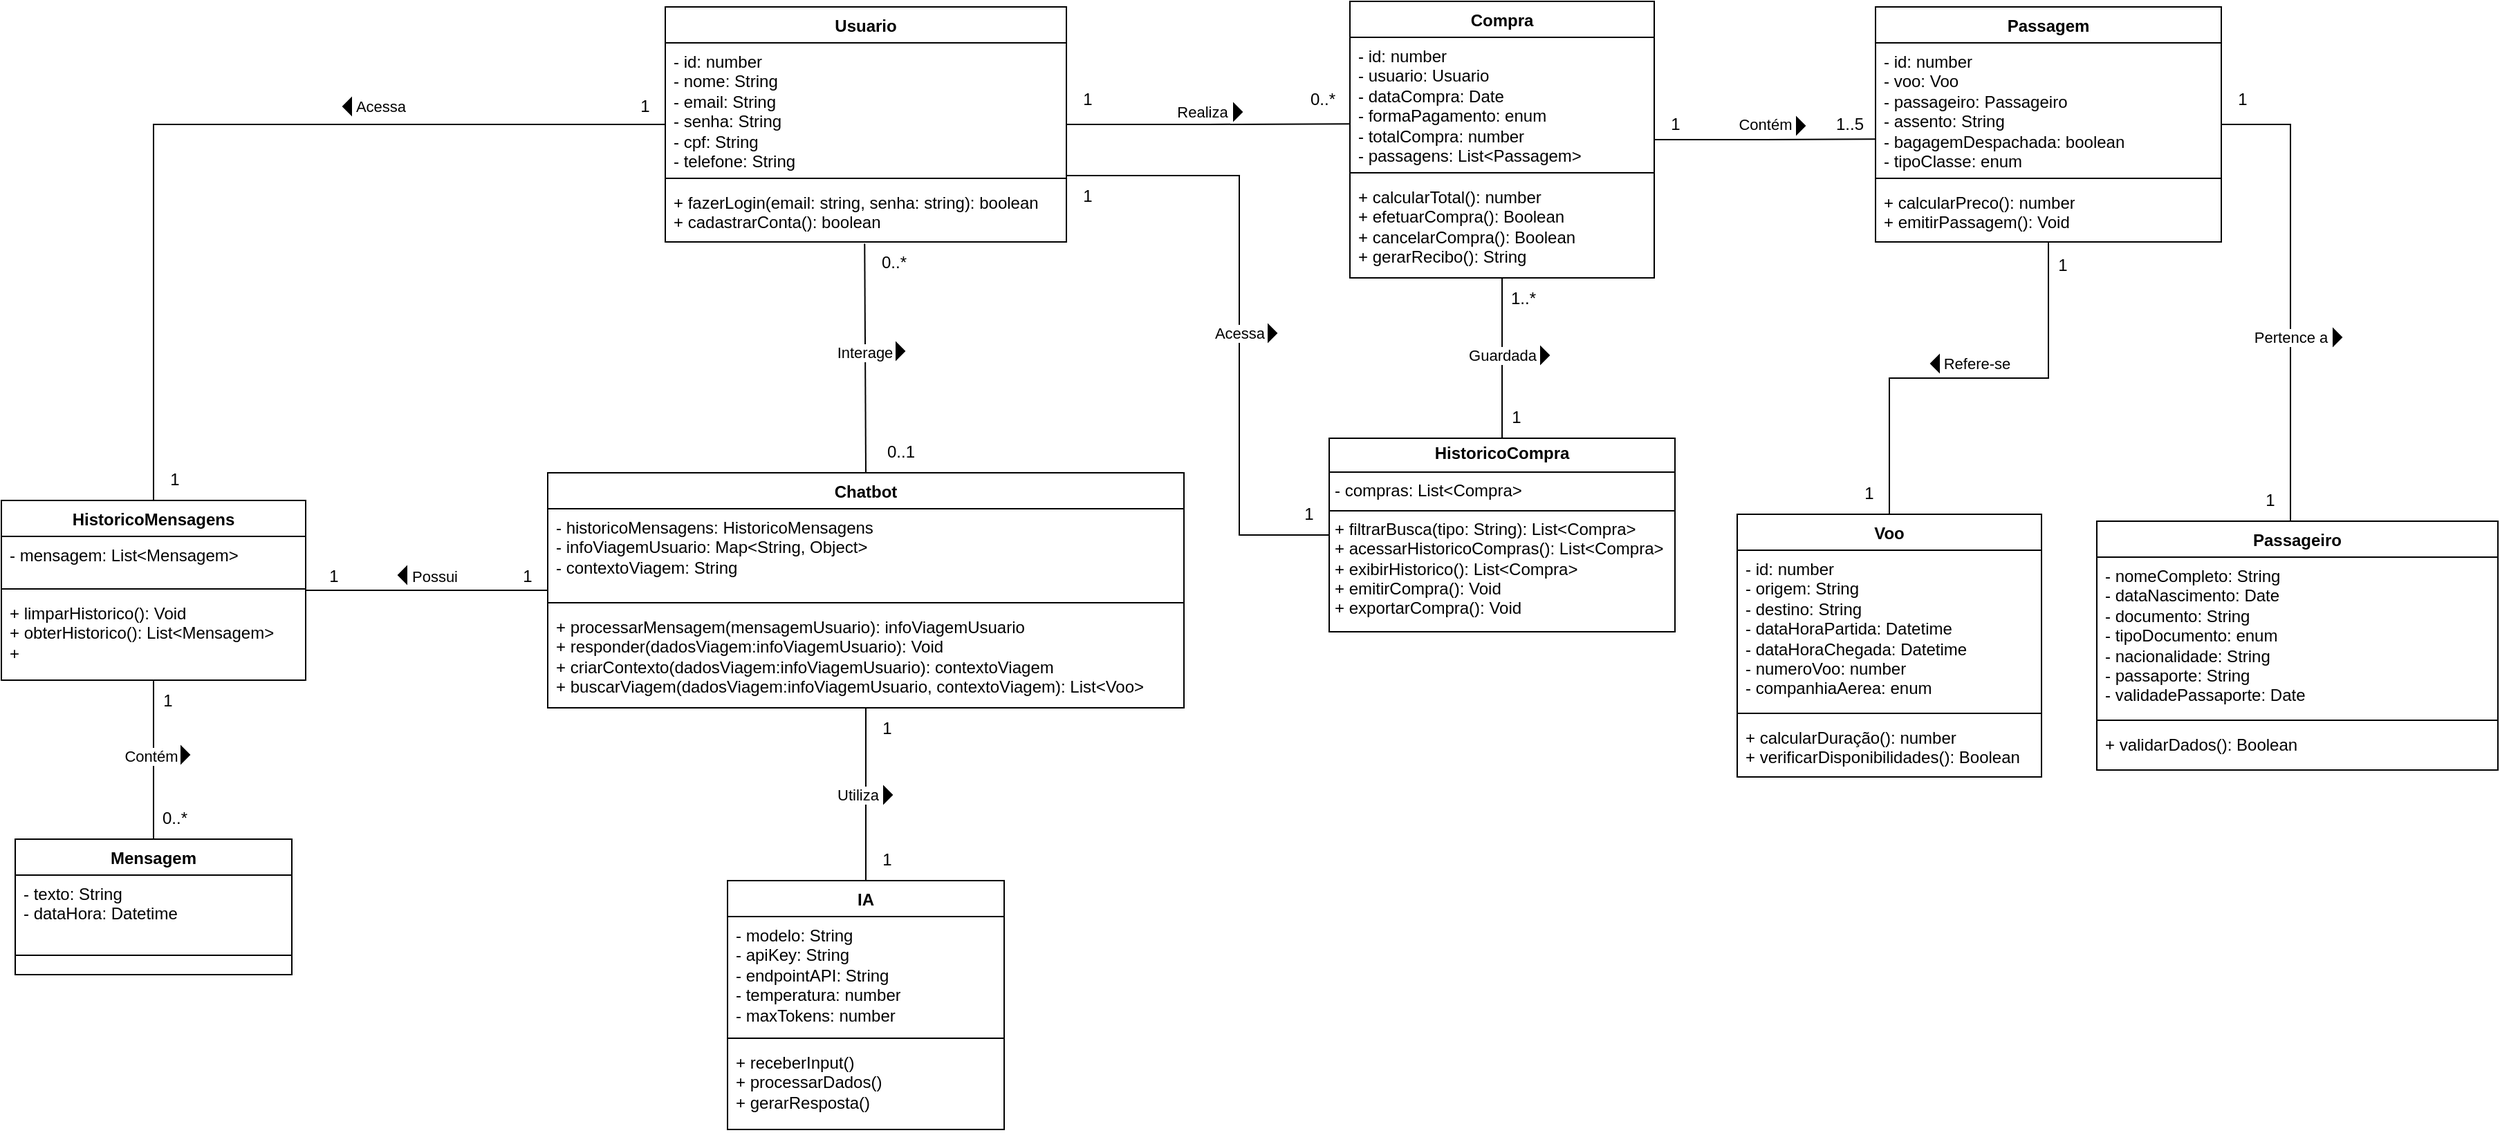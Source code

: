 <mxfile version="27.1.5">
  <diagram name="Página-1" id="GmvuqF1OdSOMirBc_f6E">
    <mxGraphModel grid="1" page="1" gridSize="10" guides="1" tooltips="1" connect="1" arrows="1" fold="1" pageScale="1" pageWidth="1169" pageHeight="827" math="0" shadow="0">
      <root>
        <mxCell id="0" />
        <mxCell id="1" parent="0" />
        <mxCell id="3cWPkGxRJfWi0XCL2gQE-1" style="edgeStyle=orthogonalEdgeStyle;rounded=0;orthogonalLoop=1;jettySize=auto;html=1;entryX=0;entryY=0.5;entryDx=0;entryDy=0;endArrow=none;startFill=0;" edge="1" parent="1" source="Q5MAi-lq6NIYB32xASos-1" target="i9rrPDNVK3KsX7vN8cC8-2">
          <mxGeometry relative="1" as="geometry">
            <Array as="points">
              <mxPoint x="400" y="160" />
              <mxPoint x="400" y="420" />
            </Array>
          </mxGeometry>
        </mxCell>
        <mxCell id="3cWPkGxRJfWi0XCL2gQE-2" value="Acessa" style="edgeLabel;html=1;align=center;verticalAlign=middle;resizable=0;points=[];" connectable="0" vertex="1" parent="3cWPkGxRJfWi0XCL2gQE-1">
          <mxGeometry x="0.06" relative="1" as="geometry">
            <mxPoint as="offset" />
          </mxGeometry>
        </mxCell>
        <mxCell id="3cWPkGxRJfWi0XCL2gQE-17" style="edgeStyle=orthogonalEdgeStyle;rounded=0;orthogonalLoop=1;jettySize=auto;html=1;entryX=0.5;entryY=0;entryDx=0;entryDy=0;endArrow=none;startFill=0;" edge="1" parent="1" source="Q5MAi-lq6NIYB32xASos-1" target="3cWPkGxRJfWi0XCL2gQE-6">
          <mxGeometry relative="1" as="geometry" />
        </mxCell>
        <mxCell id="Q5MAi-lq6NIYB32xASos-1" value="Usuario" style="swimlane;fontStyle=1;align=center;verticalAlign=top;childLayout=stackLayout;horizontal=1;startSize=26;horizontalStack=0;resizeParent=1;resizeParentMax=0;resizeLast=0;collapsible=1;marginBottom=0;whiteSpace=wrap;html=1;" vertex="1" parent="1">
          <mxGeometry x="-15" y="38" width="290" height="170" as="geometry" />
        </mxCell>
        <mxCell id="Q5MAi-lq6NIYB32xASos-2" value="- id: number&lt;br&gt;- nome: String&lt;div&gt;- email: String&lt;/div&gt;&lt;div&gt;- senha: String&lt;/div&gt;&lt;div&gt;- cpf: String&lt;/div&gt;&lt;div&gt;- telefone: String&lt;/div&gt;" style="text;strokeColor=none;fillColor=none;align=left;verticalAlign=top;spacingLeft=4;spacingRight=4;overflow=hidden;rotatable=0;points=[[0,0.5],[1,0.5]];portConstraint=eastwest;whiteSpace=wrap;html=1;" vertex="1" parent="Q5MAi-lq6NIYB32xASos-1">
          <mxGeometry y="26" width="290" height="94" as="geometry" />
        </mxCell>
        <mxCell id="Q5MAi-lq6NIYB32xASos-3" value="" style="line;strokeWidth=1;fillColor=none;align=left;verticalAlign=middle;spacingTop=-1;spacingLeft=3;spacingRight=3;rotatable=0;labelPosition=right;points=[];portConstraint=eastwest;strokeColor=inherit;" vertex="1" parent="Q5MAi-lq6NIYB32xASos-1">
          <mxGeometry y="120" width="290" height="8" as="geometry" />
        </mxCell>
        <mxCell id="Q5MAi-lq6NIYB32xASos-4" value="&lt;div&gt;+ fazerLogin(email: string, senha: string): boolean&lt;div&gt;+ cadastrarConta(): boolean&lt;/div&gt;&lt;/div&gt;" style="text;strokeColor=none;fillColor=none;align=left;verticalAlign=top;spacingLeft=4;spacingRight=4;overflow=hidden;rotatable=0;points=[[0,0.5],[1,0.5]];portConstraint=eastwest;whiteSpace=wrap;html=1;" vertex="1" parent="Q5MAi-lq6NIYB32xASos-1">
          <mxGeometry y="128" width="290" height="42" as="geometry" />
        </mxCell>
        <mxCell id="Q5MAi-lq6NIYB32xASos-5" value="Voo" style="swimlane;fontStyle=1;align=center;verticalAlign=top;childLayout=stackLayout;horizontal=1;startSize=26;horizontalStack=0;resizeParent=1;resizeParentMax=0;resizeLast=0;collapsible=1;marginBottom=0;whiteSpace=wrap;html=1;" vertex="1" parent="1">
          <mxGeometry x="760" y="405" width="220" height="190" as="geometry" />
        </mxCell>
        <mxCell id="Q5MAi-lq6NIYB32xASos-6" value="- id: number&lt;div&gt;- origem: String&lt;/div&gt;&lt;div&gt;- destino: String&lt;/div&gt;&lt;div&gt;- dataHoraPartida: Datetime&lt;/div&gt;&lt;div&gt;- dataHoraChegada: Datetime&lt;/div&gt;&lt;div&gt;- numeroVoo: number&lt;/div&gt;&lt;div&gt;- companhiaAerea: enum&lt;/div&gt;" style="text;strokeColor=none;fillColor=none;align=left;verticalAlign=top;spacingLeft=4;spacingRight=4;overflow=hidden;rotatable=0;points=[[0,0.5],[1,0.5]];portConstraint=eastwest;whiteSpace=wrap;html=1;" vertex="1" parent="Q5MAi-lq6NIYB32xASos-5">
          <mxGeometry y="26" width="220" height="114" as="geometry" />
        </mxCell>
        <mxCell id="Q5MAi-lq6NIYB32xASos-7" value="" style="line;strokeWidth=1;fillColor=none;align=left;verticalAlign=middle;spacingTop=-1;spacingLeft=3;spacingRight=3;rotatable=0;labelPosition=right;points=[];portConstraint=eastwest;strokeColor=inherit;" vertex="1" parent="Q5MAi-lq6NIYB32xASos-5">
          <mxGeometry y="140" width="220" height="8" as="geometry" />
        </mxCell>
        <mxCell id="Q5MAi-lq6NIYB32xASos-8" value="+ calcularDuração(): number&lt;div&gt;+ verificarDisponibilidades(): Boolean&lt;/div&gt;" style="text;strokeColor=none;fillColor=none;align=left;verticalAlign=top;spacingLeft=4;spacingRight=4;overflow=hidden;rotatable=0;points=[[0,0.5],[1,0.5]];portConstraint=eastwest;whiteSpace=wrap;html=1;" vertex="1" parent="Q5MAi-lq6NIYB32xASos-5">
          <mxGeometry y="148" width="220" height="42" as="geometry" />
        </mxCell>
        <mxCell id="jY6ZAmLdu8ql2KCNDtsJ-17" style="edgeStyle=orthogonalEdgeStyle;rounded=0;orthogonalLoop=1;jettySize=auto;html=1;endArrow=none;startFill=0;startArrow=none;endSize=6;exitX=0.5;exitY=0;exitDx=0;exitDy=0;startSize=20;" edge="1" parent="1" source="Q5MAi-lq6NIYB32xASos-5" target="Q5MAi-lq6NIYB32xASos-10">
          <mxGeometry relative="1" as="geometry" />
        </mxCell>
        <mxCell id="jY6ZAmLdu8ql2KCNDtsJ-18" value="Refere-se" style="edgeLabel;html=1;align=center;verticalAlign=middle;resizable=0;points=[];" connectable="0" vertex="1" parent="jY6ZAmLdu8ql2KCNDtsJ-17">
          <mxGeometry x="-0.041" y="2" relative="1" as="geometry">
            <mxPoint x="12" y="-9" as="offset" />
          </mxGeometry>
        </mxCell>
        <mxCell id="Q5MAi-lq6NIYB32xASos-10" value="Passagem" style="swimlane;fontStyle=1;align=center;verticalAlign=top;childLayout=stackLayout;horizontal=1;startSize=26;horizontalStack=0;resizeParent=1;resizeParentMax=0;resizeLast=0;collapsible=1;marginBottom=0;whiteSpace=wrap;html=1;" vertex="1" parent="1">
          <mxGeometry x="860" y="38" width="250" height="170" as="geometry" />
        </mxCell>
        <mxCell id="Q5MAi-lq6NIYB32xASos-11" value="- id: number&lt;div&gt;- voo: Voo&lt;br&gt;- passageiro: Passageiro&lt;div&gt;- assento: String&lt;/div&gt;&lt;div&gt;- bagagemDespachada: boolean&lt;/div&gt;&lt;div&gt;- tipoClasse: enum&lt;/div&gt;&lt;/div&gt;" style="text;strokeColor=none;fillColor=none;align=left;verticalAlign=top;spacingLeft=4;spacingRight=4;overflow=hidden;rotatable=0;points=[[0,0.5],[1,0.5]];portConstraint=eastwest;whiteSpace=wrap;html=1;" vertex="1" parent="Q5MAi-lq6NIYB32xASos-10">
          <mxGeometry y="26" width="250" height="94" as="geometry" />
        </mxCell>
        <mxCell id="Q5MAi-lq6NIYB32xASos-12" value="" style="line;strokeWidth=1;fillColor=none;align=left;verticalAlign=middle;spacingTop=-1;spacingLeft=3;spacingRight=3;rotatable=0;labelPosition=right;points=[];portConstraint=eastwest;strokeColor=inherit;" vertex="1" parent="Q5MAi-lq6NIYB32xASos-10">
          <mxGeometry y="120" width="250" height="8" as="geometry" />
        </mxCell>
        <mxCell id="Q5MAi-lq6NIYB32xASos-13" value="+ calcularPreco(): number&lt;div&gt;+ emitirPassagem(): Void&lt;/div&gt;" style="text;strokeColor=none;fillColor=none;align=left;verticalAlign=top;spacingLeft=4;spacingRight=4;overflow=hidden;rotatable=0;points=[[0,0.5],[1,0.5]];portConstraint=eastwest;whiteSpace=wrap;html=1;" vertex="1" parent="Q5MAi-lq6NIYB32xASos-10">
          <mxGeometry y="128" width="250" height="42" as="geometry" />
        </mxCell>
        <mxCell id="mdvld2s4o9efvTQjtpxf-18" style="edgeStyle=orthogonalEdgeStyle;rounded=0;orthogonalLoop=1;jettySize=auto;html=1;entryX=0.5;entryY=0;entryDx=0;entryDy=0;endArrow=none;startFill=0;" edge="1" parent="1" source="jY6ZAmLdu8ql2KCNDtsJ-1" target="i9rrPDNVK3KsX7vN8cC8-2">
          <mxGeometry relative="1" as="geometry" />
        </mxCell>
        <mxCell id="mdvld2s4o9efvTQjtpxf-21" value="Guardada" style="edgeLabel;html=1;align=center;verticalAlign=middle;resizable=0;points=[];" connectable="0" vertex="1" parent="mdvld2s4o9efvTQjtpxf-18">
          <mxGeometry x="-0.083" y="-2" relative="1" as="geometry">
            <mxPoint x="2" y="3" as="offset" />
          </mxGeometry>
        </mxCell>
        <mxCell id="jY6ZAmLdu8ql2KCNDtsJ-1" value="Compra" style="swimlane;fontStyle=1;align=center;verticalAlign=top;childLayout=stackLayout;horizontal=1;startSize=26;horizontalStack=0;resizeParent=1;resizeParentMax=0;resizeLast=0;collapsible=1;marginBottom=0;whiteSpace=wrap;html=1;" vertex="1" parent="1">
          <mxGeometry x="480" y="34" width="220" height="200" as="geometry" />
        </mxCell>
        <mxCell id="jY6ZAmLdu8ql2KCNDtsJ-2" value="&lt;div&gt;- id: number&lt;/div&gt;- usuario: Usuario&lt;div&gt;- dataCompra: Date&lt;/div&gt;&lt;div&gt;- formaPagamento: enum&lt;/div&gt;&lt;div&gt;- totalCompra: number&lt;/div&gt;&lt;div&gt;- passagens: List&amp;lt;Passagem&amp;gt;&lt;/div&gt;" style="text;strokeColor=none;fillColor=none;align=left;verticalAlign=top;spacingLeft=4;spacingRight=4;overflow=hidden;rotatable=0;points=[[0,0.5],[1,0.5]];portConstraint=eastwest;whiteSpace=wrap;html=1;" vertex="1" parent="jY6ZAmLdu8ql2KCNDtsJ-1">
          <mxGeometry y="26" width="220" height="94" as="geometry" />
        </mxCell>
        <mxCell id="jY6ZAmLdu8ql2KCNDtsJ-3" value="" style="line;strokeWidth=1;fillColor=none;align=left;verticalAlign=middle;spacingTop=-1;spacingLeft=3;spacingRight=3;rotatable=0;labelPosition=right;points=[];portConstraint=eastwest;strokeColor=inherit;" vertex="1" parent="jY6ZAmLdu8ql2KCNDtsJ-1">
          <mxGeometry y="120" width="220" height="8" as="geometry" />
        </mxCell>
        <mxCell id="jY6ZAmLdu8ql2KCNDtsJ-4" value="+ calcularTotal(): number&lt;div&gt;+ efetuarCompra(): Boolean&lt;br&gt;+ cancelarCompra(): Boolean&lt;/div&gt;&lt;div&gt;+ gerarRecibo(): String&lt;/div&gt;" style="text;strokeColor=none;fillColor=none;align=left;verticalAlign=top;spacingLeft=4;spacingRight=4;overflow=hidden;rotatable=0;points=[[0,0.5],[1,0.5]];portConstraint=eastwest;whiteSpace=wrap;html=1;" vertex="1" parent="jY6ZAmLdu8ql2KCNDtsJ-1">
          <mxGeometry y="128" width="220" height="72" as="geometry" />
        </mxCell>
        <mxCell id="jY6ZAmLdu8ql2KCNDtsJ-5" style="edgeStyle=orthogonalEdgeStyle;rounded=0;orthogonalLoop=1;jettySize=auto;html=1;entryX=0;entryY=0.666;entryDx=0;entryDy=0;entryPerimeter=0;endArrow=none;startFill=0;endFill=1;startArrow=none;endSize=6;startSize=20;" edge="1" parent="1" source="Q5MAi-lq6NIYB32xASos-1" target="jY6ZAmLdu8ql2KCNDtsJ-2">
          <mxGeometry relative="1" as="geometry" />
        </mxCell>
        <mxCell id="jY6ZAmLdu8ql2KCNDtsJ-6" value="Realiza" style="edgeLabel;html=1;align=center;verticalAlign=middle;resizable=0;points=[];" connectable="0" vertex="1" parent="jY6ZAmLdu8ql2KCNDtsJ-5">
          <mxGeometry x="0.171" y="-3" relative="1" as="geometry">
            <mxPoint x="-22" y="-12" as="offset" />
          </mxGeometry>
        </mxCell>
        <mxCell id="jY6ZAmLdu8ql2KCNDtsJ-8" value="0..*" style="text;html=1;align=center;verticalAlign=middle;resizable=0;points=[];autosize=1;strokeColor=none;fillColor=none;" vertex="1" parent="1">
          <mxGeometry x="440" y="90" width="40" height="30" as="geometry" />
        </mxCell>
        <mxCell id="jY6ZAmLdu8ql2KCNDtsJ-9" value="1" style="text;html=1;align=center;verticalAlign=middle;resizable=0;points=[];autosize=1;strokeColor=none;fillColor=none;" vertex="1" parent="1">
          <mxGeometry x="275" y="90" width="30" height="30" as="geometry" />
        </mxCell>
        <mxCell id="jY6ZAmLdu8ql2KCNDtsJ-10" style="edgeStyle=orthogonalEdgeStyle;rounded=0;orthogonalLoop=1;jettySize=auto;html=1;entryX=-0.001;entryY=0.741;entryDx=0;entryDy=0;entryPerimeter=0;endArrow=none;startFill=0;endFill=1;startArrow=none;endSize=20;startSize=20;" edge="1" parent="1" source="jY6ZAmLdu8ql2KCNDtsJ-1" target="Q5MAi-lq6NIYB32xASos-11">
          <mxGeometry relative="1" as="geometry" />
        </mxCell>
        <mxCell id="jY6ZAmLdu8ql2KCNDtsJ-11" value="Contém" style="edgeLabel;html=1;align=center;verticalAlign=middle;resizable=0;points=[];" connectable="0" vertex="1" parent="jY6ZAmLdu8ql2KCNDtsJ-10">
          <mxGeometry x="-0.027" y="-1" relative="1" as="geometry">
            <mxPoint x="2" y="-12" as="offset" />
          </mxGeometry>
        </mxCell>
        <mxCell id="jY6ZAmLdu8ql2KCNDtsJ-12" value="1..5" style="text;html=1;align=center;verticalAlign=middle;resizable=0;points=[];autosize=1;strokeColor=none;fillColor=none;" vertex="1" parent="1">
          <mxGeometry x="821" y="108" width="40" height="30" as="geometry" />
        </mxCell>
        <mxCell id="jY6ZAmLdu8ql2KCNDtsJ-13" value="1" style="text;html=1;align=center;verticalAlign=middle;resizable=0;points=[];autosize=1;strokeColor=none;fillColor=none;" vertex="1" parent="1">
          <mxGeometry x="700" y="108" width="30" height="30" as="geometry" />
        </mxCell>
        <mxCell id="jY6ZAmLdu8ql2KCNDtsJ-19" value="1" style="text;html=1;align=center;verticalAlign=middle;resizable=0;points=[];autosize=1;strokeColor=none;fillColor=none;" vertex="1" parent="1">
          <mxGeometry x="840" y="375" width="30" height="30" as="geometry" />
        </mxCell>
        <mxCell id="jY6ZAmLdu8ql2KCNDtsJ-20" value="1" style="text;html=1;align=center;verticalAlign=middle;resizable=0;points=[];autosize=1;strokeColor=none;fillColor=none;" vertex="1" parent="1">
          <mxGeometry x="980" y="210" width="30" height="30" as="geometry" />
        </mxCell>
        <mxCell id="i9rrPDNVK3KsX7vN8cC8-2" value="&lt;p style=&quot;margin:0px;margin-top:4px;text-align:center;&quot;&gt;&lt;b&gt;HistoricoCompra&lt;/b&gt;&lt;/p&gt;&lt;hr size=&quot;1&quot; style=&quot;border-style:solid;&quot;&gt;&lt;p style=&quot;margin:0px;margin-left:4px;&quot;&gt;- compras: List&amp;lt;Compra&amp;gt;&lt;/p&gt;&lt;hr size=&quot;1&quot; style=&quot;border-style:solid;&quot;&gt;&lt;p style=&quot;margin:0px;margin-left:4px;&quot;&gt;+ filtrarBusca(tipo: String): List&amp;lt;Compra&amp;gt;&lt;/p&gt;&lt;p style=&quot;margin:0px;margin-left:4px;&quot;&gt;&lt;span style=&quot;background-color: transparent; color: light-dark(rgb(0, 0, 0), rgb(255, 255, 255));&quot;&gt;+ acessarHistoricoCompras(): List&amp;lt;Compra&amp;gt;&lt;/span&gt;&lt;/p&gt;&lt;p style=&quot;margin:0px;margin-left:4px;&quot;&gt;&lt;span style=&quot;background-color: transparent; color: light-dark(rgb(0, 0, 0), rgb(255, 255, 255));&quot;&gt;+ exibirHistorico(): List&amp;lt;Compra&amp;gt;&lt;/span&gt;&lt;/p&gt;&lt;p style=&quot;margin:0px;margin-left:4px;&quot;&gt;&lt;span style=&quot;background-color: transparent; color: light-dark(rgb(0, 0, 0), rgb(255, 255, 255));&quot;&gt;+ emitirCompra(): Void&lt;/span&gt;&lt;/p&gt;&lt;p style=&quot;margin:0px;margin-left:4px;&quot;&gt;&lt;span style=&quot;background-color: transparent; color: light-dark(rgb(0, 0, 0), rgb(255, 255, 255));&quot;&gt;+ exportarCompra(): Void&lt;/span&gt;&lt;/p&gt;" style="verticalAlign=top;align=left;overflow=fill;html=1;whiteSpace=wrap;" vertex="1" parent="1">
          <mxGeometry x="465" y="350" width="250" height="140" as="geometry" />
        </mxCell>
        <mxCell id="mdvld2s4o9efvTQjtpxf-1" style="edgeStyle=orthogonalEdgeStyle;rounded=0;orthogonalLoop=1;jettySize=auto;html=1;endArrow=none;startFill=0;startArrow=none;endSize=6;targetPerimeterSpacing=0;entryX=0.5;entryY=0;entryDx=0;entryDy=0;startSize=20;exitX=0.497;exitY=1.03;exitDx=0;exitDy=0;exitPerimeter=0;" edge="1" parent="1" source="Q5MAi-lq6NIYB32xASos-4" target="mdvld2s4o9efvTQjtpxf-3">
          <mxGeometry relative="1" as="geometry">
            <mxPoint x="175" y="240" as="sourcePoint" />
            <Array as="points">
              <mxPoint x="130" y="209" />
            </Array>
          </mxGeometry>
        </mxCell>
        <mxCell id="mdvld2s4o9efvTQjtpxf-2" value="Interage" style="edgeLabel;html=1;align=center;verticalAlign=middle;resizable=0;points=[];" connectable="0" vertex="1" parent="mdvld2s4o9efvTQjtpxf-1">
          <mxGeometry x="-0.054" y="-1" relative="1" as="geometry">
            <mxPoint as="offset" />
          </mxGeometry>
        </mxCell>
        <mxCell id="X1-CxGKt2aFW6-RohWKE-1" style="edgeStyle=orthogonalEdgeStyle;rounded=0;orthogonalLoop=1;jettySize=auto;html=1;entryX=0.5;entryY=0;entryDx=0;entryDy=0;endArrow=none;startFill=0;" edge="1" parent="1" source="mdvld2s4o9efvTQjtpxf-3" target="-0bT22asDJ0Ih7DhM657-1">
          <mxGeometry relative="1" as="geometry" />
        </mxCell>
        <mxCell id="ftPRD5ONxrARbK9cGor--4" value="Utiliza" style="edgeLabel;html=1;align=center;verticalAlign=middle;resizable=0;points=[];" connectable="0" vertex="1" parent="X1-CxGKt2aFW6-RohWKE-1">
          <mxGeometry x="0.001" relative="1" as="geometry">
            <mxPoint x="-6" as="offset" />
          </mxGeometry>
        </mxCell>
        <mxCell id="3cWPkGxRJfWi0XCL2gQE-11" style="edgeStyle=orthogonalEdgeStyle;rounded=0;orthogonalLoop=1;jettySize=auto;html=1;endArrow=none;startFill=0;" edge="1" parent="1" source="mdvld2s4o9efvTQjtpxf-3" target="3cWPkGxRJfWi0XCL2gQE-6">
          <mxGeometry relative="1" as="geometry" />
        </mxCell>
        <mxCell id="3cWPkGxRJfWi0XCL2gQE-12" value="Possui" style="edgeLabel;html=1;align=center;verticalAlign=middle;resizable=0;points=[];" connectable="0" vertex="1" parent="3cWPkGxRJfWi0XCL2gQE-11">
          <mxGeometry x="0.059" relative="1" as="geometry">
            <mxPoint x="10" y="-10" as="offset" />
          </mxGeometry>
        </mxCell>
        <mxCell id="mdvld2s4o9efvTQjtpxf-3" value="Chatbot" style="swimlane;fontStyle=1;align=center;verticalAlign=top;childLayout=stackLayout;horizontal=1;startSize=26;horizontalStack=0;resizeParent=1;resizeParentMax=0;resizeLast=0;collapsible=1;marginBottom=0;whiteSpace=wrap;html=1;" vertex="1" parent="1">
          <mxGeometry x="-100" y="375" width="460" height="170" as="geometry" />
        </mxCell>
        <mxCell id="mdvld2s4o9efvTQjtpxf-4" value="&lt;div&gt;- historicoMensagens: HistoricoMensagens&lt;/div&gt;&lt;div&gt;- infoViagemUsuario: Map&amp;lt;String, Object&amp;gt;&lt;/div&gt;&lt;div&gt;- contextoViagem: String&lt;/div&gt;" style="text;strokeColor=none;fillColor=none;align=left;verticalAlign=top;spacingLeft=4;spacingRight=4;overflow=hidden;rotatable=0;points=[[0,0.5],[1,0.5]];portConstraint=eastwest;whiteSpace=wrap;html=1;" vertex="1" parent="mdvld2s4o9efvTQjtpxf-3">
          <mxGeometry y="26" width="460" height="64" as="geometry" />
        </mxCell>
        <mxCell id="mdvld2s4o9efvTQjtpxf-5" value="" style="line;strokeWidth=1;fillColor=none;align=left;verticalAlign=middle;spacingTop=-1;spacingLeft=3;spacingRight=3;rotatable=0;labelPosition=right;points=[];portConstraint=eastwest;strokeColor=inherit;" vertex="1" parent="mdvld2s4o9efvTQjtpxf-3">
          <mxGeometry y="90" width="460" height="8" as="geometry" />
        </mxCell>
        <mxCell id="mdvld2s4o9efvTQjtpxf-6" value="&lt;div&gt;+ processarMensagem(mensagemUsuario): infoViagemUsuario&lt;/div&gt;&lt;div&gt;+ responder(dadosViagem:infoViagemUsuario): Void&lt;/div&gt;&lt;div&gt;+ criarContexto(dadosViagem:infoViagemUsuario): contextoViagem&lt;br&gt;+ buscarViagem(dadosViagem:infoViagemUsuario, contextoViagem): List&amp;lt;Voo&amp;gt;&lt;div&gt;&lt;br&gt;&lt;/div&gt;&lt;/div&gt;" style="text;strokeColor=none;fillColor=none;align=left;verticalAlign=top;spacingLeft=4;spacingRight=4;overflow=hidden;rotatable=0;points=[[0,0.5],[1,0.5]];portConstraint=eastwest;whiteSpace=wrap;html=1;" vertex="1" parent="mdvld2s4o9efvTQjtpxf-3">
          <mxGeometry y="98" width="460" height="72" as="geometry" />
        </mxCell>
        <mxCell id="mdvld2s4o9efvTQjtpxf-7" value="0..*" style="text;html=1;align=center;verticalAlign=middle;resizable=0;points=[];autosize=1;strokeColor=none;fillColor=none;" vertex="1" parent="1">
          <mxGeometry x="130" y="208" width="40" height="30" as="geometry" />
        </mxCell>
        <mxCell id="mdvld2s4o9efvTQjtpxf-8" value="0..1" style="text;html=1;align=center;verticalAlign=middle;resizable=0;points=[];autosize=1;strokeColor=none;fillColor=none;" vertex="1" parent="1">
          <mxGeometry x="135" y="345" width="40" height="30" as="geometry" />
        </mxCell>
        <mxCell id="mdvld2s4o9efvTQjtpxf-9" value="Passageiro" style="swimlane;fontStyle=1;align=center;verticalAlign=top;childLayout=stackLayout;horizontal=1;startSize=26;horizontalStack=0;resizeParent=1;resizeParentMax=0;resizeLast=0;collapsible=1;marginBottom=0;whiteSpace=wrap;html=1;" vertex="1" parent="1">
          <mxGeometry x="1020" y="410" width="290" height="180" as="geometry" />
        </mxCell>
        <mxCell id="mdvld2s4o9efvTQjtpxf-10" value="- nomeCompleto: String&lt;br&gt;- dataNascimento: Date&lt;div&gt;- documento: String&lt;/div&gt;&lt;div&gt;- tipoDocumento: enum&lt;/div&gt;&lt;div&gt;- nacionalidade: String&lt;/div&gt;&lt;div&gt;- passaporte: String&lt;/div&gt;&lt;div&gt;- validadePassaporte: Date&lt;/div&gt;" style="text;strokeColor=none;fillColor=none;align=left;verticalAlign=top;spacingLeft=4;spacingRight=4;overflow=hidden;rotatable=0;points=[[0,0.5],[1,0.5]];portConstraint=eastwest;whiteSpace=wrap;html=1;" vertex="1" parent="mdvld2s4o9efvTQjtpxf-9">
          <mxGeometry y="26" width="290" height="114" as="geometry" />
        </mxCell>
        <mxCell id="mdvld2s4o9efvTQjtpxf-11" value="" style="line;strokeWidth=1;fillColor=none;align=left;verticalAlign=middle;spacingTop=-1;spacingLeft=3;spacingRight=3;rotatable=0;labelPosition=right;points=[];portConstraint=eastwest;strokeColor=inherit;" vertex="1" parent="mdvld2s4o9efvTQjtpxf-9">
          <mxGeometry y="140" width="290" height="8" as="geometry" />
        </mxCell>
        <mxCell id="mdvld2s4o9efvTQjtpxf-12" value="+ validarDados(): Boolean" style="text;strokeColor=none;fillColor=none;align=left;verticalAlign=top;spacingLeft=4;spacingRight=4;overflow=hidden;rotatable=0;points=[[0,0.5],[1,0.5]];portConstraint=eastwest;whiteSpace=wrap;html=1;" vertex="1" parent="mdvld2s4o9efvTQjtpxf-9">
          <mxGeometry y="148" width="290" height="32" as="geometry" />
        </mxCell>
        <mxCell id="mdvld2s4o9efvTQjtpxf-13" style="edgeStyle=orthogonalEdgeStyle;rounded=0;orthogonalLoop=1;jettySize=auto;html=1;endArrow=none;startFill=0;endFill=1;strokeWidth=1;endSize=20;exitX=1;exitY=0.5;exitDx=0;exitDy=0;entryX=0.5;entryY=0;entryDx=0;entryDy=0;" edge="1" parent="1" source="Q5MAi-lq6NIYB32xASos-11" target="mdvld2s4o9efvTQjtpxf-9">
          <mxGeometry relative="1" as="geometry">
            <mxPoint x="1475" y="170" as="sourcePoint" />
            <mxPoint x="1320" y="541" as="targetPoint" />
            <Array as="points">
              <mxPoint x="1110" y="123" />
              <mxPoint x="1160" y="123" />
              <mxPoint x="1160" y="410" />
            </Array>
          </mxGeometry>
        </mxCell>
        <mxCell id="mdvld2s4o9efvTQjtpxf-14" value="Pertence a" style="edgeLabel;html=1;align=center;verticalAlign=middle;resizable=0;points=[];" connectable="0" vertex="1" parent="mdvld2s4o9efvTQjtpxf-13">
          <mxGeometry x="0.01" relative="1" as="geometry">
            <mxPoint y="37" as="offset" />
          </mxGeometry>
        </mxCell>
        <mxCell id="mdvld2s4o9efvTQjtpxf-15" value="1" style="text;html=1;align=center;verticalAlign=middle;resizable=0;points=[];autosize=1;strokeColor=none;fillColor=none;" vertex="1" parent="1">
          <mxGeometry x="1110" y="90" width="30" height="30" as="geometry" />
        </mxCell>
        <mxCell id="mdvld2s4o9efvTQjtpxf-16" value="1" style="text;html=1;align=center;verticalAlign=middle;resizable=0;points=[];autosize=1;strokeColor=none;fillColor=none;" vertex="1" parent="1">
          <mxGeometry x="1130" y="380" width="30" height="30" as="geometry" />
        </mxCell>
        <mxCell id="mdvld2s4o9efvTQjtpxf-19" value="1" style="text;html=1;align=center;verticalAlign=middle;resizable=0;points=[];autosize=1;strokeColor=none;fillColor=none;" vertex="1" parent="1">
          <mxGeometry x="585" y="320" width="30" height="30" as="geometry" />
        </mxCell>
        <mxCell id="mdvld2s4o9efvTQjtpxf-22" value="1..*" style="text;html=1;align=center;verticalAlign=middle;resizable=0;points=[];autosize=1;strokeColor=none;fillColor=none;" vertex="1" parent="1">
          <mxGeometry x="585" y="234" width="40" height="30" as="geometry" />
        </mxCell>
        <mxCell id="-0bT22asDJ0Ih7DhM657-1" value="IA" style="swimlane;fontStyle=1;align=center;verticalAlign=top;childLayout=stackLayout;horizontal=1;startSize=26;horizontalStack=0;resizeParent=1;resizeParentMax=0;resizeLast=0;collapsible=1;marginBottom=0;whiteSpace=wrap;html=1;" vertex="1" parent="1">
          <mxGeometry x="30" y="670" width="200" height="180" as="geometry" />
        </mxCell>
        <mxCell id="-0bT22asDJ0Ih7DhM657-2" value="&lt;div&gt;- modelo: String&lt;/div&gt;&lt;div&gt;- apiKey: String&lt;br&gt;-&amp;nbsp;endpointAPI: String&lt;/div&gt;&lt;div&gt;- temperatura: number&lt;/div&gt;&lt;div&gt;- maxTokens: number&lt;/div&gt;" style="text;strokeColor=none;fillColor=none;align=left;verticalAlign=top;spacingLeft=4;spacingRight=4;overflow=hidden;rotatable=0;points=[[0,0.5],[1,0.5]];portConstraint=eastwest;whiteSpace=wrap;html=1;" vertex="1" parent="-0bT22asDJ0Ih7DhM657-1">
          <mxGeometry y="26" width="200" height="84" as="geometry" />
        </mxCell>
        <mxCell id="-0bT22asDJ0Ih7DhM657-3" value="" style="line;strokeWidth=1;fillColor=none;align=left;verticalAlign=middle;spacingTop=-1;spacingLeft=3;spacingRight=3;rotatable=0;labelPosition=right;points=[];portConstraint=eastwest;strokeColor=inherit;" vertex="1" parent="-0bT22asDJ0Ih7DhM657-1">
          <mxGeometry y="110" width="200" height="8" as="geometry" />
        </mxCell>
        <mxCell id="-0bT22asDJ0Ih7DhM657-4" value="&lt;div&gt;+ receberInput()&lt;/div&gt;&lt;div&gt;+ processarDados()&lt;/div&gt;&lt;div&gt;+ gerarResposta()&lt;/div&gt;" style="text;strokeColor=none;fillColor=none;align=left;verticalAlign=top;spacingLeft=4;spacingRight=4;overflow=hidden;rotatable=0;points=[[0,0.5],[1,0.5]];portConstraint=eastwest;whiteSpace=wrap;html=1;" vertex="1" parent="-0bT22asDJ0Ih7DhM657-1">
          <mxGeometry y="118" width="200" height="62" as="geometry" />
        </mxCell>
        <mxCell id="ftPRD5ONxrARbK9cGor--3" value="" style="triangle;aspect=fixed;fillColor=strokeColor;" vertex="1" parent="1">
          <mxGeometry x="152" y="281" width="6" height="12" as="geometry" />
        </mxCell>
        <mxCell id="ftPRD5ONxrARbK9cGor--5" value="" style="triangle;aspect=fixed;fillColor=strokeColor;" vertex="1" parent="1">
          <mxGeometry x="143" y="602" width="6" height="12" as="geometry" />
        </mxCell>
        <mxCell id="ftPRD5ONxrARbK9cGor--6" value="" style="triangle;aspect=fixed;fillColor=strokeColor;" vertex="1" parent="1">
          <mxGeometry x="396" y="108" width="6" height="12" as="geometry" />
        </mxCell>
        <mxCell id="ftPRD5ONxrARbK9cGor--7" value="" style="triangle;aspect=fixed;fillColor=strokeColor;" vertex="1" parent="1">
          <mxGeometry x="803" y="118" width="6" height="12" as="geometry" />
        </mxCell>
        <mxCell id="ftPRD5ONxrARbK9cGor--8" value="" style="triangle;aspect=fixed;fillColor=strokeColor;direction=east;" vertex="1" parent="1">
          <mxGeometry x="618" y="284" width="6" height="12" as="geometry" />
        </mxCell>
        <mxCell id="ftPRD5ONxrARbK9cGor--11" value="" style="triangle;aspect=fixed;fillColor=strokeColor;direction=west;" vertex="1" parent="1">
          <mxGeometry x="900" y="290" width="6" height="12" as="geometry" />
        </mxCell>
        <mxCell id="ftPRD5ONxrARbK9cGor--12" value="" style="triangle;aspect=fixed;fillColor=strokeColor;" vertex="1" parent="1">
          <mxGeometry x="1191" y="271" width="6" height="12" as="geometry" />
        </mxCell>
        <mxCell id="ftPRD5ONxrARbK9cGor--23" value="1" style="text;html=1;align=center;verticalAlign=middle;resizable=0;points=[];autosize=1;strokeColor=none;fillColor=none;" vertex="1" parent="1">
          <mxGeometry x="130" y="545" width="30" height="30" as="geometry" />
        </mxCell>
        <mxCell id="ftPRD5ONxrARbK9cGor--24" value="1" style="text;html=1;align=center;verticalAlign=middle;resizable=0;points=[];autosize=1;strokeColor=none;fillColor=none;" vertex="1" parent="1">
          <mxGeometry x="130" y="640" width="30" height="30" as="geometry" />
        </mxCell>
        <mxCell id="3cWPkGxRJfWi0XCL2gQE-4" value="1" style="text;html=1;align=center;verticalAlign=middle;resizable=0;points=[];autosize=1;strokeColor=none;fillColor=none;" vertex="1" parent="1">
          <mxGeometry x="435" y="390" width="30" height="30" as="geometry" />
        </mxCell>
        <mxCell id="3cWPkGxRJfWi0XCL2gQE-5" value="1" style="text;html=1;align=center;verticalAlign=middle;resizable=0;points=[];autosize=1;strokeColor=none;fillColor=none;" vertex="1" parent="1">
          <mxGeometry x="275" y="160" width="30" height="30" as="geometry" />
        </mxCell>
        <mxCell id="3cWPkGxRJfWi0XCL2gQE-6" value="HistoricoMensagens" style="swimlane;fontStyle=1;align=center;verticalAlign=top;childLayout=stackLayout;horizontal=1;startSize=26;horizontalStack=0;resizeParent=1;resizeParentMax=0;resizeLast=0;collapsible=1;marginBottom=0;whiteSpace=wrap;html=1;" vertex="1" parent="1">
          <mxGeometry x="-495" y="395" width="220" height="130" as="geometry" />
        </mxCell>
        <mxCell id="3cWPkGxRJfWi0XCL2gQE-7" value="&lt;div&gt;&lt;span style=&quot;background-color: transparent; color: light-dark(rgb(0, 0, 0), rgb(255, 255, 255));&quot;&gt;- mensagem: List&amp;lt;Mensagem&amp;gt;&lt;/span&gt;&lt;/div&gt;" style="text;strokeColor=none;fillColor=none;align=left;verticalAlign=top;spacingLeft=4;spacingRight=4;overflow=hidden;rotatable=0;points=[[0,0.5],[1,0.5]];portConstraint=eastwest;whiteSpace=wrap;html=1;" vertex="1" parent="3cWPkGxRJfWi0XCL2gQE-6">
          <mxGeometry y="26" width="220" height="34" as="geometry" />
        </mxCell>
        <mxCell id="3cWPkGxRJfWi0XCL2gQE-8" value="" style="line;strokeWidth=1;fillColor=none;align=left;verticalAlign=middle;spacingTop=-1;spacingLeft=3;spacingRight=3;rotatable=0;labelPosition=right;points=[];portConstraint=eastwest;strokeColor=inherit;" vertex="1" parent="3cWPkGxRJfWi0XCL2gQE-6">
          <mxGeometry y="60" width="220" height="8" as="geometry" />
        </mxCell>
        <mxCell id="3cWPkGxRJfWi0XCL2gQE-9" value="&lt;div&gt;+ limparHistorico(): Void&lt;/div&gt;&lt;div&gt;+ obterHistorico(): List&amp;lt;Mensagem&amp;gt;&lt;/div&gt;&lt;div&gt;+&amp;nbsp;&lt;/div&gt;" style="text;strokeColor=none;fillColor=none;align=left;verticalAlign=top;spacingLeft=4;spacingRight=4;overflow=hidden;rotatable=0;points=[[0,0.5],[1,0.5]];portConstraint=eastwest;whiteSpace=wrap;html=1;" vertex="1" parent="3cWPkGxRJfWi0XCL2gQE-6">
          <mxGeometry y="68" width="220" height="62" as="geometry" />
        </mxCell>
        <mxCell id="3cWPkGxRJfWi0XCL2gQE-13" value="" style="triangle;aspect=fixed;fillColor=strokeColor;direction=west;" vertex="1" parent="1">
          <mxGeometry x="-208" y="443" width="6" height="12" as="geometry" />
        </mxCell>
        <mxCell id="3cWPkGxRJfWi0XCL2gQE-14" value="" style="triangle;aspect=fixed;fillColor=strokeColor;" vertex="1" parent="1">
          <mxGeometry x="421" y="268" width="6" height="12" as="geometry" />
        </mxCell>
        <mxCell id="3cWPkGxRJfWi0XCL2gQE-15" value="1" style="text;html=1;align=center;verticalAlign=middle;resizable=0;points=[];autosize=1;strokeColor=none;fillColor=none;" vertex="1" parent="1">
          <mxGeometry x="-130" y="435" width="30" height="30" as="geometry" />
        </mxCell>
        <mxCell id="3cWPkGxRJfWi0XCL2gQE-16" value="1" style="text;html=1;align=center;verticalAlign=middle;resizable=0;points=[];autosize=1;strokeColor=none;fillColor=none;" vertex="1" parent="1">
          <mxGeometry x="-270" y="435" width="30" height="30" as="geometry" />
        </mxCell>
        <mxCell id="3cWPkGxRJfWi0XCL2gQE-18" value="Acessa" style="edgeLabel;html=1;align=center;verticalAlign=middle;resizable=0;points=[];" connectable="0" vertex="1" parent="1">
          <mxGeometry x="-220" y="115.611" as="geometry">
            <mxPoint x="-1" y="-6" as="offset" />
          </mxGeometry>
        </mxCell>
        <mxCell id="3cWPkGxRJfWi0XCL2gQE-19" value="" style="triangle;aspect=fixed;fillColor=strokeColor;direction=west;" vertex="1" parent="1">
          <mxGeometry x="-248" y="104" width="6" height="12" as="geometry" />
        </mxCell>
        <mxCell id="3cWPkGxRJfWi0XCL2gQE-20" value="1" style="text;html=1;align=center;verticalAlign=middle;resizable=0;points=[];autosize=1;strokeColor=none;fillColor=none;" vertex="1" parent="1">
          <mxGeometry x="-45" y="95" width="30" height="30" as="geometry" />
        </mxCell>
        <mxCell id="3cWPkGxRJfWi0XCL2gQE-21" value="1" style="text;html=1;align=center;verticalAlign=middle;resizable=0;points=[];autosize=1;strokeColor=none;fillColor=none;" vertex="1" parent="1">
          <mxGeometry x="-385" y="365" width="30" height="30" as="geometry" />
        </mxCell>
        <mxCell id="3cWPkGxRJfWi0XCL2gQE-27" style="edgeStyle=orthogonalEdgeStyle;rounded=0;orthogonalLoop=1;jettySize=auto;html=1;endArrow=none;startFill=0;" edge="1" parent="1" source="3cWPkGxRJfWi0XCL2gQE-22" target="3cWPkGxRJfWi0XCL2gQE-6">
          <mxGeometry relative="1" as="geometry" />
        </mxCell>
        <mxCell id="3cWPkGxRJfWi0XCL2gQE-30" value="Contém" style="edgeLabel;html=1;align=center;verticalAlign=middle;resizable=0;points=[];" connectable="0" vertex="1" parent="3cWPkGxRJfWi0XCL2gQE-27">
          <mxGeometry x="0.045" y="2" relative="1" as="geometry">
            <mxPoint as="offset" />
          </mxGeometry>
        </mxCell>
        <mxCell id="3cWPkGxRJfWi0XCL2gQE-22" value="Mensagem" style="swimlane;fontStyle=1;align=center;verticalAlign=top;childLayout=stackLayout;horizontal=1;startSize=26;horizontalStack=0;resizeParent=1;resizeParentMax=0;resizeLast=0;collapsible=1;marginBottom=0;whiteSpace=wrap;html=1;" vertex="1" parent="1">
          <mxGeometry x="-485" y="640" width="200" height="98" as="geometry" />
        </mxCell>
        <mxCell id="3cWPkGxRJfWi0XCL2gQE-23" value="&lt;div&gt;- texto: String&lt;/div&gt;&lt;div&gt;- dataHora: Datetime&lt;/div&gt;" style="text;strokeColor=none;fillColor=none;align=left;verticalAlign=top;spacingLeft=4;spacingRight=4;overflow=hidden;rotatable=0;points=[[0,0.5],[1,0.5]];portConstraint=eastwest;whiteSpace=wrap;html=1;" vertex="1" parent="3cWPkGxRJfWi0XCL2gQE-22">
          <mxGeometry y="26" width="200" height="44" as="geometry" />
        </mxCell>
        <mxCell id="3cWPkGxRJfWi0XCL2gQE-24" value="" style="line;strokeWidth=1;fillColor=none;align=left;verticalAlign=middle;spacingTop=-1;spacingLeft=3;spacingRight=3;rotatable=0;labelPosition=right;points=[];portConstraint=eastwest;strokeColor=inherit;" vertex="1" parent="3cWPkGxRJfWi0XCL2gQE-22">
          <mxGeometry y="70" width="200" height="28" as="geometry" />
        </mxCell>
        <mxCell id="3cWPkGxRJfWi0XCL2gQE-28" value="1" style="text;html=1;align=center;verticalAlign=middle;resizable=0;points=[];autosize=1;strokeColor=none;fillColor=none;" vertex="1" parent="1">
          <mxGeometry x="-390" y="525" width="30" height="30" as="geometry" />
        </mxCell>
        <mxCell id="3cWPkGxRJfWi0XCL2gQE-29" value="0..*" style="text;html=1;align=center;verticalAlign=middle;resizable=0;points=[];autosize=1;strokeColor=none;fillColor=none;" vertex="1" parent="1">
          <mxGeometry x="-390" y="610" width="40" height="30" as="geometry" />
        </mxCell>
        <mxCell id="3cWPkGxRJfWi0XCL2gQE-31" value="" style="triangle;aspect=fixed;fillColor=strokeColor;direction=east;" vertex="1" parent="1">
          <mxGeometry x="-365" y="573" width="6" height="12" as="geometry" />
        </mxCell>
      </root>
    </mxGraphModel>
  </diagram>
</mxfile>
